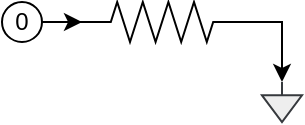 <mxfile version="20.2.3" type="device"><diagram id="v4PwEwKPfZbYXlXS7RL8" name="Page-1"><mxGraphModel dx="1422" dy="865" grid="1" gridSize="10" guides="1" tooltips="1" connect="1" arrows="1" fold="1" page="1" pageScale="1" pageWidth="850" pageHeight="1100" math="0" shadow="0"><root><mxCell id="0"/><mxCell id="1" parent="0"/><mxCell id="hQTHO7m2Rjk7WrbiWH6U-4" value="" style="edgeStyle=orthogonalEdgeStyle;rounded=0;orthogonalLoop=1;jettySize=auto;html=1;" edge="1" parent="1" source="hQTHO7m2Rjk7WrbiWH6U-1" target="hQTHO7m2Rjk7WrbiWH6U-2"><mxGeometry relative="1" as="geometry"/></mxCell><object label="0" About="Basic Node" i00.potential="0.0" id="hQTHO7m2Rjk7WrbiWH6U-1">&#xa;      <gunns type="Node" subtype="Basic"/><mxCell style="ellipse;whiteSpace=wrap;html=1;aspect=fixed;" vertex="1" parent="1"><mxGeometry x="10" y="10" width="20" height="20" as="geometry"/></mxCell></object><mxCell id="hQTHO7m2Rjk7WrbiWH6U-6" value="" style="edgeStyle=orthogonalEdgeStyle;rounded=0;orthogonalLoop=1;jettySize=auto;html=1;" edge="1" parent="1" source="hQTHO7m2Rjk7WrbiWH6U-2" target="hQTHO7m2Rjk7WrbiWH6U-5"><mxGeometry relative="1" as="geometry"/></mxCell><object label="" About="Basic Conductor" Ports="0=in, 1=out" c00.defaultConductivity="0.0" i00.malfBlockageFlag="false" i01.malfBlockageValue="0.0" id="hQTHO7m2Rjk7WrbiWH6U-2">&#xa;      <gunns type="Link" subtype="core/GunnsBasicConductor" numPorts="2" reqPorts="0,1"/><mxCell style="verticalLabelPosition=bottom;shadow=0;dashed=0;align=center;fillColor=#ffffff;html=1;verticalAlign=top;strokeWidth=1;shape=mxgraph.electrical.resistors.resistor_2;fontColor=#000000;" vertex="1" parent="1"><mxGeometry x="50" y="10" width="80" height="20" as="geometry"/></mxCell></object><object label="" About="Ground Node" id="hQTHO7m2Rjk7WrbiWH6U-5">&#xa;      <gunns type="Node" subtype="Ground"/><mxCell style="verticalLabelPosition=bottom;shadow=0;dashed=0;align=center;fillColor=#eeeeee;html=1;verticalAlign=top;strokeWidth=1;shape=mxgraph.electrical.signal_sources.signal_ground;strokeColor=#36393d;" vertex="1" parent="1"><mxGeometry x="140" y="50" width="20" height="20" as="geometry"/></mxCell></object></root></mxGraphModel></diagram></mxfile>